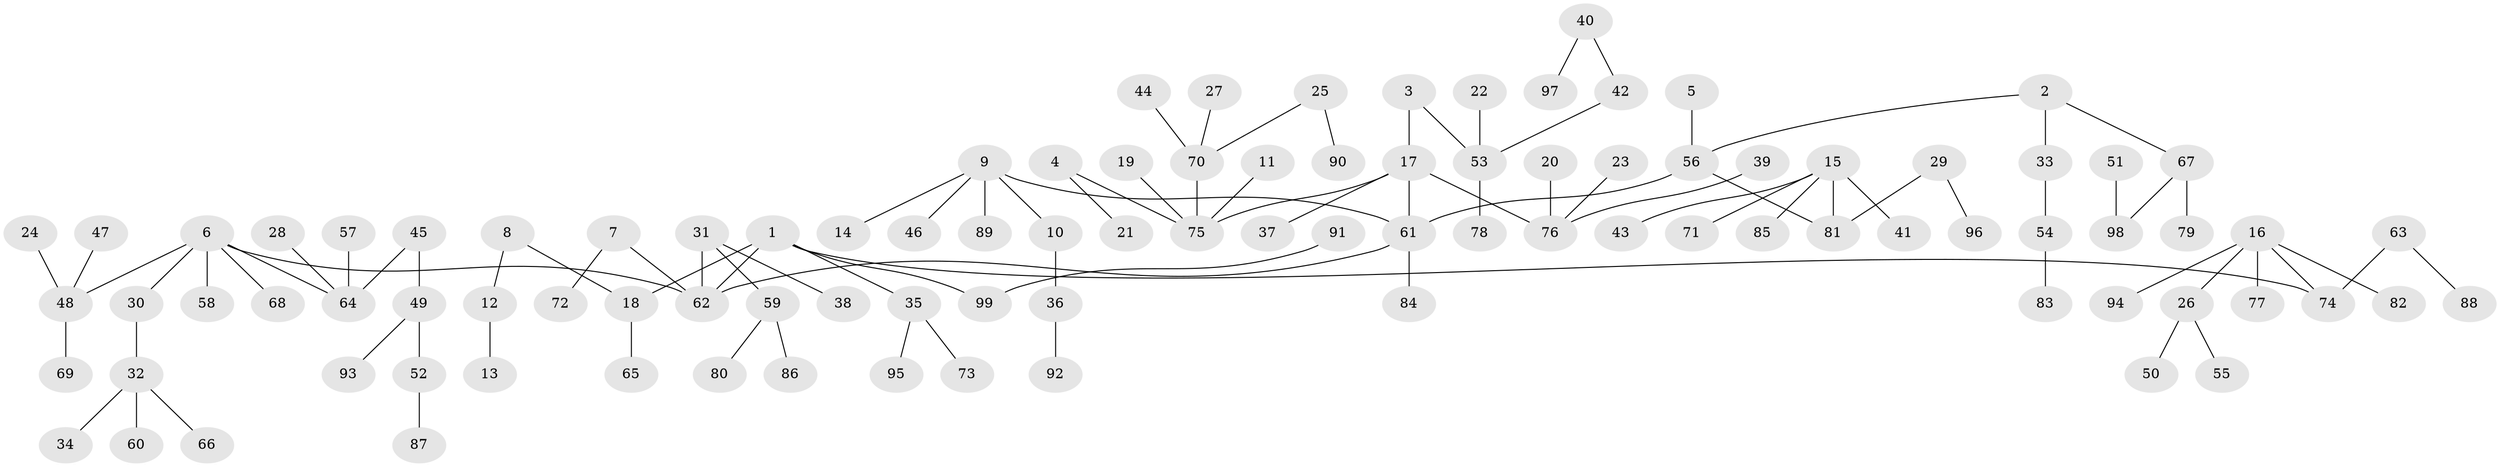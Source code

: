 // original degree distribution, {6: 0.03546099290780142, 5: 0.07092198581560284, 2: 0.24113475177304963, 3: 0.07801418439716312, 1: 0.5319148936170213, 4: 0.0425531914893617}
// Generated by graph-tools (version 1.1) at 2025/37/03/04/25 23:37:19]
// undirected, 99 vertices, 98 edges
graph export_dot {
  node [color=gray90,style=filled];
  1;
  2;
  3;
  4;
  5;
  6;
  7;
  8;
  9;
  10;
  11;
  12;
  13;
  14;
  15;
  16;
  17;
  18;
  19;
  20;
  21;
  22;
  23;
  24;
  25;
  26;
  27;
  28;
  29;
  30;
  31;
  32;
  33;
  34;
  35;
  36;
  37;
  38;
  39;
  40;
  41;
  42;
  43;
  44;
  45;
  46;
  47;
  48;
  49;
  50;
  51;
  52;
  53;
  54;
  55;
  56;
  57;
  58;
  59;
  60;
  61;
  62;
  63;
  64;
  65;
  66;
  67;
  68;
  69;
  70;
  71;
  72;
  73;
  74;
  75;
  76;
  77;
  78;
  79;
  80;
  81;
  82;
  83;
  84;
  85;
  86;
  87;
  88;
  89;
  90;
  91;
  92;
  93;
  94;
  95;
  96;
  97;
  98;
  99;
  1 -- 18 [weight=1.0];
  1 -- 35 [weight=1.0];
  1 -- 62 [weight=1.0];
  1 -- 74 [weight=1.0];
  1 -- 99 [weight=1.0];
  2 -- 33 [weight=1.0];
  2 -- 56 [weight=1.0];
  2 -- 67 [weight=1.0];
  3 -- 17 [weight=1.0];
  3 -- 53 [weight=1.0];
  4 -- 21 [weight=1.0];
  4 -- 75 [weight=1.0];
  5 -- 56 [weight=1.0];
  6 -- 30 [weight=1.0];
  6 -- 48 [weight=1.0];
  6 -- 58 [weight=1.0];
  6 -- 62 [weight=1.0];
  6 -- 64 [weight=1.0];
  6 -- 68 [weight=1.0];
  7 -- 62 [weight=1.0];
  7 -- 72 [weight=1.0];
  8 -- 12 [weight=1.0];
  8 -- 18 [weight=1.0];
  9 -- 10 [weight=1.0];
  9 -- 14 [weight=1.0];
  9 -- 46 [weight=1.0];
  9 -- 61 [weight=1.0];
  9 -- 89 [weight=1.0];
  10 -- 36 [weight=1.0];
  11 -- 75 [weight=1.0];
  12 -- 13 [weight=1.0];
  15 -- 41 [weight=1.0];
  15 -- 43 [weight=1.0];
  15 -- 71 [weight=1.0];
  15 -- 81 [weight=1.0];
  15 -- 85 [weight=1.0];
  16 -- 26 [weight=1.0];
  16 -- 74 [weight=1.0];
  16 -- 77 [weight=1.0];
  16 -- 82 [weight=1.0];
  16 -- 94 [weight=1.0];
  17 -- 37 [weight=1.0];
  17 -- 61 [weight=1.0];
  17 -- 75 [weight=1.0];
  17 -- 76 [weight=1.0];
  18 -- 65 [weight=1.0];
  19 -- 75 [weight=1.0];
  20 -- 76 [weight=1.0];
  22 -- 53 [weight=1.0];
  23 -- 76 [weight=1.0];
  24 -- 48 [weight=1.0];
  25 -- 70 [weight=1.0];
  25 -- 90 [weight=1.0];
  26 -- 50 [weight=1.0];
  26 -- 55 [weight=1.0];
  27 -- 70 [weight=1.0];
  28 -- 64 [weight=1.0];
  29 -- 81 [weight=1.0];
  29 -- 96 [weight=1.0];
  30 -- 32 [weight=1.0];
  31 -- 38 [weight=1.0];
  31 -- 59 [weight=1.0];
  31 -- 62 [weight=1.0];
  32 -- 34 [weight=1.0];
  32 -- 60 [weight=1.0];
  32 -- 66 [weight=1.0];
  33 -- 54 [weight=1.0];
  35 -- 73 [weight=1.0];
  35 -- 95 [weight=1.0];
  36 -- 92 [weight=1.0];
  39 -- 76 [weight=1.0];
  40 -- 42 [weight=1.0];
  40 -- 97 [weight=1.0];
  42 -- 53 [weight=1.0];
  44 -- 70 [weight=1.0];
  45 -- 49 [weight=1.0];
  45 -- 64 [weight=1.0];
  47 -- 48 [weight=1.0];
  48 -- 69 [weight=1.0];
  49 -- 52 [weight=1.0];
  49 -- 93 [weight=1.0];
  51 -- 98 [weight=1.0];
  52 -- 87 [weight=1.0];
  53 -- 78 [weight=1.0];
  54 -- 83 [weight=1.0];
  56 -- 61 [weight=1.0];
  56 -- 81 [weight=1.0];
  57 -- 64 [weight=1.0];
  59 -- 80 [weight=1.0];
  59 -- 86 [weight=1.0];
  61 -- 62 [weight=1.0];
  61 -- 84 [weight=1.0];
  63 -- 74 [weight=1.0];
  63 -- 88 [weight=1.0];
  67 -- 79 [weight=1.0];
  67 -- 98 [weight=1.0];
  70 -- 75 [weight=1.0];
  91 -- 99 [weight=1.0];
}
